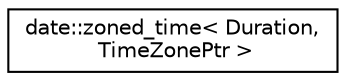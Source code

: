 digraph "Graphical Class Hierarchy"
{
 // LATEX_PDF_SIZE
  edge [fontname="Helvetica",fontsize="10",labelfontname="Helvetica",labelfontsize="10"];
  node [fontname="Helvetica",fontsize="10",shape=record];
  rankdir="LR";
  Node0 [label="date::zoned_time\< Duration,\l TimeZonePtr \>",height=0.2,width=0.4,color="black", fillcolor="white", style="filled",URL="$classdate_1_1zoned__time.html",tooltip=" "];
}
